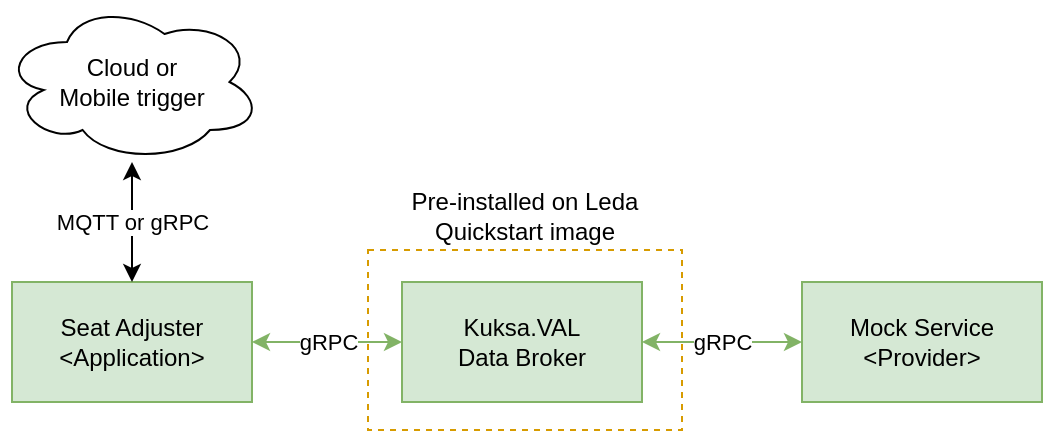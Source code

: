 <mxfile version="22.0.3" type="device">
  <diagram id="n-y3Garob8GmoL7d-FYO" name="Page-1">
    <mxGraphModel dx="1194" dy="600" grid="1" gridSize="10" guides="1" tooltips="1" connect="1" arrows="1" fold="1" page="1" pageScale="1" pageWidth="850" pageHeight="1100" math="0" shadow="0">
      <root>
        <mxCell id="0" />
        <mxCell id="1" parent="0" />
        <mxCell id="10" value="gRPC" style="edgeStyle=none;html=1;fillColor=#d5e8d4;strokeColor=#82b366;startArrow=classic;startFill=1;" parent="1" source="2" target="6" edge="1">
          <mxGeometry relative="1" as="geometry" />
        </mxCell>
        <mxCell id="2" value="Seat Adjuster&lt;br&gt;&amp;lt;Application&amp;gt;" style="rounded=0;whiteSpace=wrap;html=1;fillColor=#d5e8d4;strokeColor=#82b366;" parent="1" vertex="1">
          <mxGeometry x="55" y="170" width="120" height="60" as="geometry" />
        </mxCell>
        <mxCell id="3" value="Mock Service&lt;br&gt;&amp;lt;Provider&amp;gt;" style="rounded=0;whiteSpace=wrap;html=1;fillColor=#d5e8d4;strokeColor=#82b366;" parent="1" vertex="1">
          <mxGeometry x="450" y="170" width="120" height="60" as="geometry" />
        </mxCell>
        <mxCell id="11" value="gRPC" style="edgeStyle=none;html=1;fillColor=#d5e8d4;strokeColor=#82b366;startArrow=classic;startFill=1;" parent="1" source="6" target="3" edge="1">
          <mxGeometry relative="1" as="geometry" />
        </mxCell>
        <mxCell id="6" value="Kuksa.VAL&lt;br&gt;Data Broker" style="rounded=0;whiteSpace=wrap;html=1;fillColor=#d5e8d4;strokeColor=#82b366;" parent="1" vertex="1">
          <mxGeometry x="250" y="170" width="120" height="60" as="geometry" />
        </mxCell>
        <mxCell id="9" value="MQTT or gRPC" style="edgeStyle=none;html=1;startArrow=classic;startFill=1;" parent="1" source="8" target="2" edge="1">
          <mxGeometry relative="1" as="geometry" />
        </mxCell>
        <mxCell id="8" value="Cloud or&lt;br&gt;Mobile trigger" style="ellipse;shape=cloud;whiteSpace=wrap;html=1;" parent="1" vertex="1">
          <mxGeometry x="50" y="30" width="130" height="80" as="geometry" />
        </mxCell>
        <mxCell id="16" value="Pre-installed on Leda Quickstart image" style="rounded=0;whiteSpace=wrap;html=1;fillColor=none;strokeColor=#d79b00;dashed=1;labelPosition=center;verticalLabelPosition=top;align=center;verticalAlign=bottom;" parent="1" vertex="1">
          <mxGeometry x="233" y="154" width="157" height="90" as="geometry" />
        </mxCell>
      </root>
    </mxGraphModel>
  </diagram>
</mxfile>
